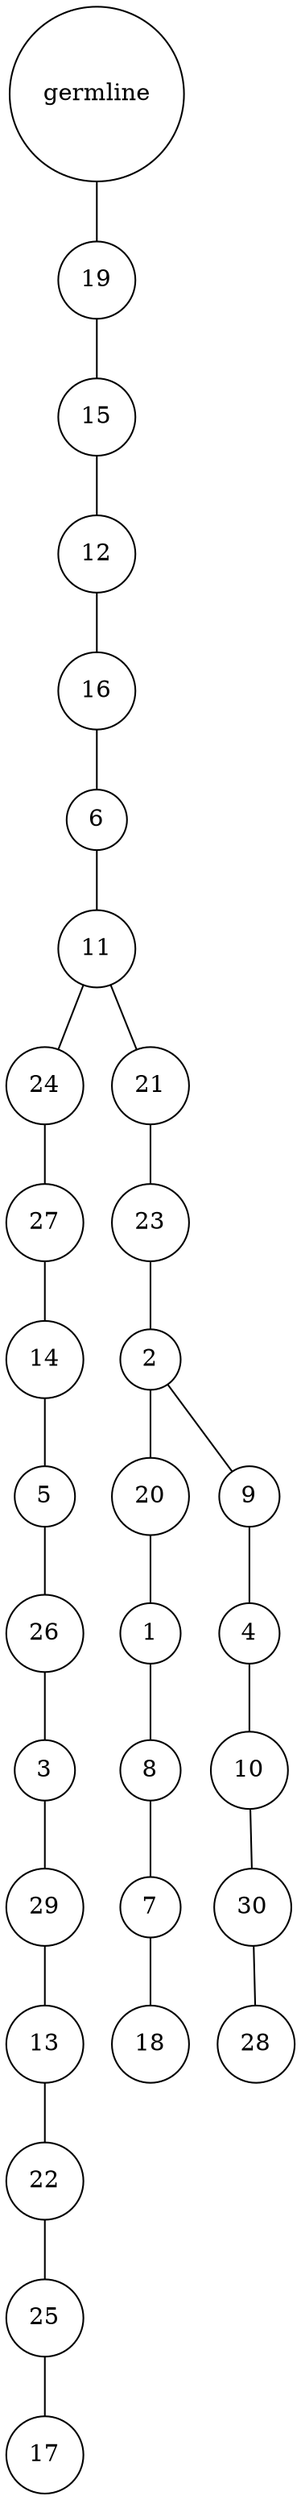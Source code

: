 graph {
	rankdir=UD;
	splines=line;
	node [shape=circle]
	"0x7f850959f430" [label="germline"];
	"0x7f850959f460" [label="19"];
	"0x7f850959f430" -- "0x7f850959f460" ;
	"0x7f850959f490" [label="15"];
	"0x7f850959f460" -- "0x7f850959f490" ;
	"0x7f850959f4c0" [label="12"];
	"0x7f850959f490" -- "0x7f850959f4c0" ;
	"0x7f850959f4f0" [label="16"];
	"0x7f850959f4c0" -- "0x7f850959f4f0" ;
	"0x7f850959f520" [label="6"];
	"0x7f850959f4f0" -- "0x7f850959f520" ;
	"0x7f850959f550" [label="11"];
	"0x7f850959f520" -- "0x7f850959f550" ;
	"0x7f850959f580" [label="24"];
	"0x7f850959f550" -- "0x7f850959f580" ;
	"0x7f850959f5b0" [label="27"];
	"0x7f850959f580" -- "0x7f850959f5b0" ;
	"0x7f850959f5e0" [label="14"];
	"0x7f850959f5b0" -- "0x7f850959f5e0" ;
	"0x7f850959f610" [label="5"];
	"0x7f850959f5e0" -- "0x7f850959f610" ;
	"0x7f850959f640" [label="26"];
	"0x7f850959f610" -- "0x7f850959f640" ;
	"0x7f850959f670" [label="3"];
	"0x7f850959f640" -- "0x7f850959f670" ;
	"0x7f850959f6a0" [label="29"];
	"0x7f850959f670" -- "0x7f850959f6a0" ;
	"0x7f850959f6d0" [label="13"];
	"0x7f850959f6a0" -- "0x7f850959f6d0" ;
	"0x7f850959f700" [label="22"];
	"0x7f850959f6d0" -- "0x7f850959f700" ;
	"0x7f850959f730" [label="25"];
	"0x7f850959f700" -- "0x7f850959f730" ;
	"0x7f850959f760" [label="17"];
	"0x7f850959f730" -- "0x7f850959f760" ;
	"0x7f850959f790" [label="21"];
	"0x7f850959f550" -- "0x7f850959f790" ;
	"0x7f850959f7c0" [label="23"];
	"0x7f850959f790" -- "0x7f850959f7c0" ;
	"0x7f850959f7f0" [label="2"];
	"0x7f850959f7c0" -- "0x7f850959f7f0" ;
	"0x7f850959f820" [label="20"];
	"0x7f850959f7f0" -- "0x7f850959f820" ;
	"0x7f850959f850" [label="1"];
	"0x7f850959f820" -- "0x7f850959f850" ;
	"0x7f850959f880" [label="8"];
	"0x7f850959f850" -- "0x7f850959f880" ;
	"0x7f850959f8b0" [label="7"];
	"0x7f850959f880" -- "0x7f850959f8b0" ;
	"0x7f850959f8e0" [label="18"];
	"0x7f850959f8b0" -- "0x7f850959f8e0" ;
	"0x7f850959f910" [label="9"];
	"0x7f850959f7f0" -- "0x7f850959f910" ;
	"0x7f850959f940" [label="4"];
	"0x7f850959f910" -- "0x7f850959f940" ;
	"0x7f850959f970" [label="10"];
	"0x7f850959f940" -- "0x7f850959f970" ;
	"0x7f850959f9a0" [label="30"];
	"0x7f850959f970" -- "0x7f850959f9a0" ;
	"0x7f850959f9d0" [label="28"];
	"0x7f850959f9a0" -- "0x7f850959f9d0" ;
}
